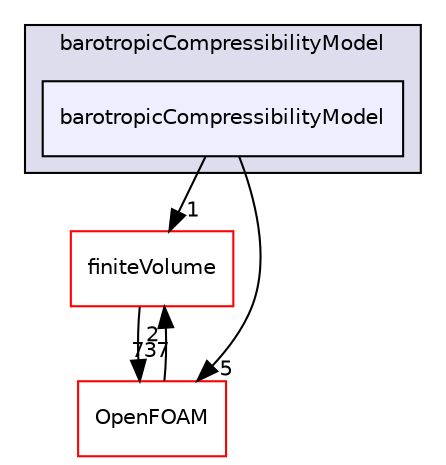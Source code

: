 digraph "src/thermophysicalModels/barotropicCompressibilityModel/barotropicCompressibilityModel" {
  bgcolor=transparent;
  compound=true
  node [ fontsize="10", fontname="Helvetica"];
  edge [ labelfontsize="10", labelfontname="Helvetica"];
  subgraph clusterdir_2ce177fbd1ffaf13b6b16622658e1c6b {
    graph [ bgcolor="#ddddee", pencolor="black", label="barotropicCompressibilityModel" fontname="Helvetica", fontsize="10", URL="dir_2ce177fbd1ffaf13b6b16622658e1c6b.html"]
  dir_01e4ebfb3af2aa72604af6257d6cf977 [shape=box, label="barotropicCompressibilityModel", style="filled", fillcolor="#eeeeff", pencolor="black", URL="dir_01e4ebfb3af2aa72604af6257d6cf977.html"];
  }
  dir_9bd15774b555cf7259a6fa18f99fe99b [shape=box label="finiteVolume" color="red" URL="dir_9bd15774b555cf7259a6fa18f99fe99b.html"];
  dir_c5473ff19b20e6ec4dfe5c310b3778a8 [shape=box label="OpenFOAM" color="red" URL="dir_c5473ff19b20e6ec4dfe5c310b3778a8.html"];
  dir_9bd15774b555cf7259a6fa18f99fe99b->dir_c5473ff19b20e6ec4dfe5c310b3778a8 [headlabel="737", labeldistance=1.5 headhref="dir_000894_001891.html"];
  dir_c5473ff19b20e6ec4dfe5c310b3778a8->dir_9bd15774b555cf7259a6fa18f99fe99b [headlabel="2", labeldistance=1.5 headhref="dir_001891_000894.html"];
  dir_01e4ebfb3af2aa72604af6257d6cf977->dir_9bd15774b555cf7259a6fa18f99fe99b [headlabel="1", labeldistance=1.5 headhref="dir_002711_000894.html"];
  dir_01e4ebfb3af2aa72604af6257d6cf977->dir_c5473ff19b20e6ec4dfe5c310b3778a8 [headlabel="5", labeldistance=1.5 headhref="dir_002711_001891.html"];
}
